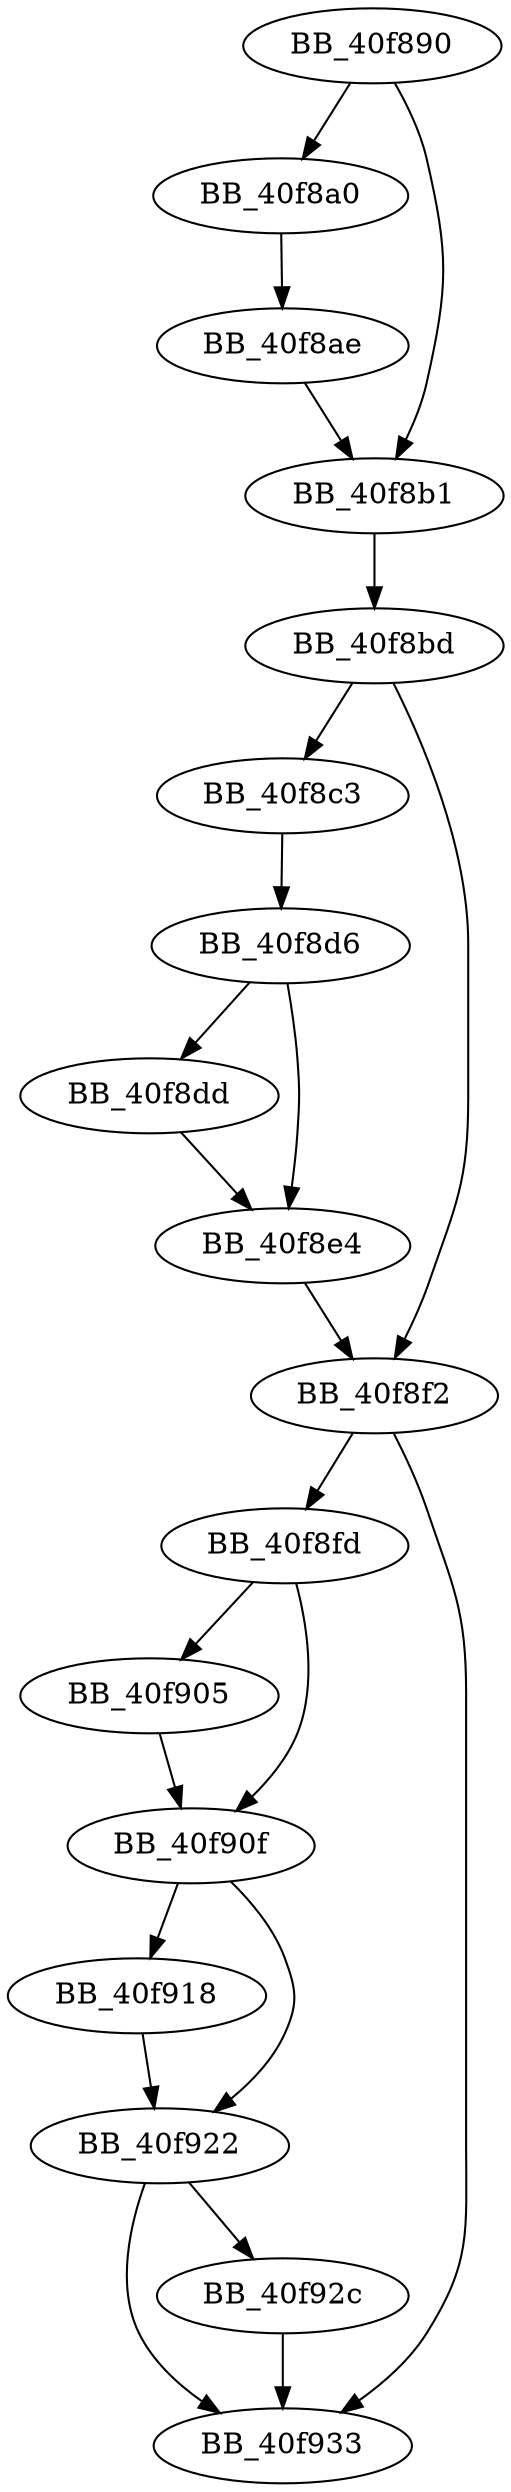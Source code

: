 DiGraph sub_40F890{
BB_40f890->BB_40f8a0
BB_40f890->BB_40f8b1
BB_40f8a0->BB_40f8ae
BB_40f8ae->BB_40f8b1
BB_40f8b1->BB_40f8bd
BB_40f8bd->BB_40f8c3
BB_40f8bd->BB_40f8f2
BB_40f8c3->BB_40f8d6
BB_40f8d6->BB_40f8dd
BB_40f8d6->BB_40f8e4
BB_40f8dd->BB_40f8e4
BB_40f8e4->BB_40f8f2
BB_40f8f2->BB_40f8fd
BB_40f8f2->BB_40f933
BB_40f8fd->BB_40f905
BB_40f8fd->BB_40f90f
BB_40f905->BB_40f90f
BB_40f90f->BB_40f918
BB_40f90f->BB_40f922
BB_40f918->BB_40f922
BB_40f922->BB_40f92c
BB_40f922->BB_40f933
BB_40f92c->BB_40f933
}
